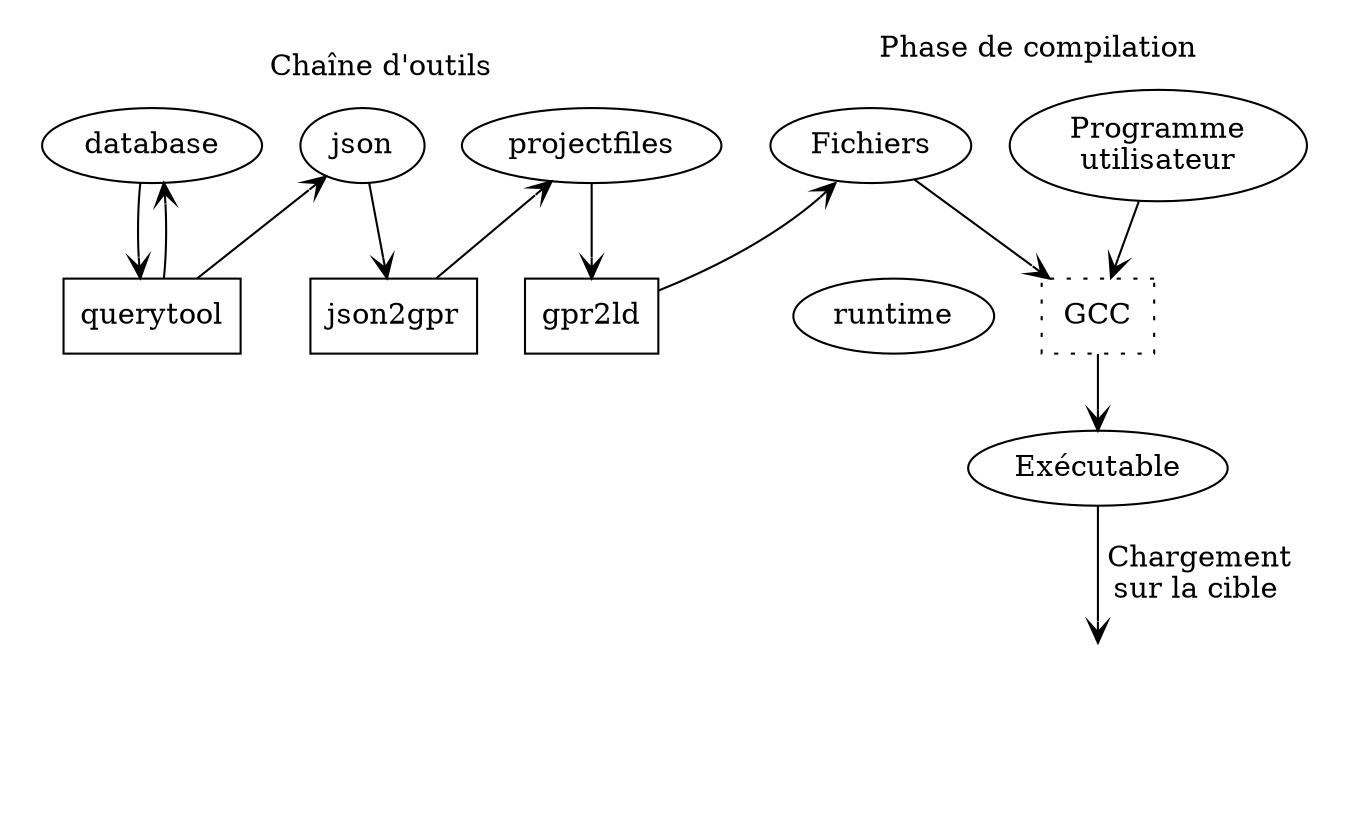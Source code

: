 digraph Plan {
	graph [dpi = 100];

	edge[arrowhead="vee"];

	json projectfiles database

	gpr2ld json2gpr querytool

	program files
	runtime gcc
	exec
	dev

	subgraph cluster_tool {
		penwidth=0;
		label="Chaîne d'outils"
		labelloc="t";

		{rank = same; querytool; json2gpr; gpr2ld;}
		{rank = same; database; projectfiles; json;}

		database -> querytool
		querytool -> database
		querytool -> json
		json -> json2gpr
		json2gpr -> projectfiles
		projectfiles -> gpr2ld

	}

	subgraph cluster_compilation {
		penwidth=0;
		label="Phase de compilation"
		labelloc="t";

		{rank = same; files; program;}
		{rank = same; runtime; gcc;}

		program -> gcc
		files -> gcc -> exec
		exec -> dev [label=" Chargement\nsur la cible"]
	}


	gcc [shape=box; style=dotted; label="GCC"];
	exec [label="Exécutable"];
	program [label="Programme\nutilisateur"];
	files [label="Fichiers"];
	dev [penwidth=0 width=1 height=1 fixedsize=true image="embedded.png" label=""]

	gpr2ld -> files [constraint = false, headport="sw"]

	querytool [shape = box]
	gpr2ld [shape = box]
	json2gpr [shape = box]
}

